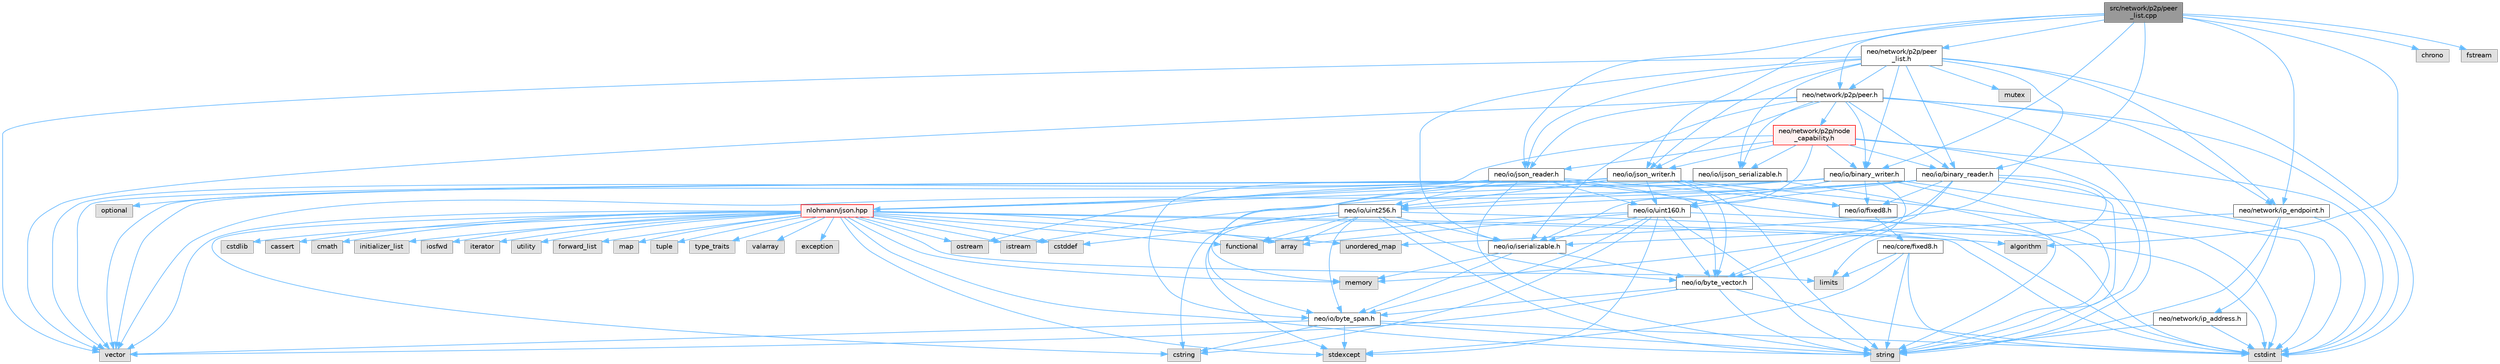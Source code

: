 digraph "src/network/p2p/peer_list.cpp"
{
 // LATEX_PDF_SIZE
  bgcolor="transparent";
  edge [fontname=Helvetica,fontsize=10,labelfontname=Helvetica,labelfontsize=10];
  node [fontname=Helvetica,fontsize=10,shape=box,height=0.2,width=0.4];
  Node1 [id="Node000001",label="src/network/p2p/peer\l_list.cpp",height=0.2,width=0.4,color="gray40", fillcolor="grey60", style="filled", fontcolor="black",tooltip=" "];
  Node1 -> Node2 [id="edge1_Node000001_Node000002",color="steelblue1",style="solid",tooltip=" "];
  Node2 [id="Node000002",label="neo/io/binary_reader.h",height=0.2,width=0.4,color="grey40", fillcolor="white", style="filled",URL="$binary__reader_8h.html",tooltip=" "];
  Node2 -> Node3 [id="edge2_Node000002_Node000003",color="steelblue1",style="solid",tooltip=" "];
  Node3 [id="Node000003",label="neo/io/byte_vector.h",height=0.2,width=0.4,color="grey40", fillcolor="white", style="filled",URL="$io_2byte__vector_8h.html",tooltip=" "];
  Node3 -> Node4 [id="edge3_Node000003_Node000004",color="steelblue1",style="solid",tooltip=" "];
  Node4 [id="Node000004",label="neo/io/byte_span.h",height=0.2,width=0.4,color="grey40", fillcolor="white", style="filled",URL="$io_2byte__span_8h.html",tooltip=" "];
  Node4 -> Node5 [id="edge4_Node000004_Node000005",color="steelblue1",style="solid",tooltip=" "];
  Node5 [id="Node000005",label="cstdint",height=0.2,width=0.4,color="grey60", fillcolor="#E0E0E0", style="filled",tooltip=" "];
  Node4 -> Node6 [id="edge5_Node000004_Node000006",color="steelblue1",style="solid",tooltip=" "];
  Node6 [id="Node000006",label="cstring",height=0.2,width=0.4,color="grey60", fillcolor="#E0E0E0", style="filled",tooltip=" "];
  Node4 -> Node7 [id="edge6_Node000004_Node000007",color="steelblue1",style="solid",tooltip=" "];
  Node7 [id="Node000007",label="stdexcept",height=0.2,width=0.4,color="grey60", fillcolor="#E0E0E0", style="filled",tooltip=" "];
  Node4 -> Node8 [id="edge7_Node000004_Node000008",color="steelblue1",style="solid",tooltip=" "];
  Node8 [id="Node000008",label="string",height=0.2,width=0.4,color="grey60", fillcolor="#E0E0E0", style="filled",tooltip=" "];
  Node4 -> Node9 [id="edge8_Node000004_Node000009",color="steelblue1",style="solid",tooltip=" "];
  Node9 [id="Node000009",label="vector",height=0.2,width=0.4,color="grey60", fillcolor="#E0E0E0", style="filled",tooltip=" "];
  Node3 -> Node5 [id="edge9_Node000003_Node000005",color="steelblue1",style="solid",tooltip=" "];
  Node3 -> Node8 [id="edge10_Node000003_Node000008",color="steelblue1",style="solid",tooltip=" "];
  Node3 -> Node9 [id="edge11_Node000003_Node000009",color="steelblue1",style="solid",tooltip=" "];
  Node2 -> Node10 [id="edge12_Node000002_Node000010",color="steelblue1",style="solid",tooltip=" "];
  Node10 [id="Node000010",label="neo/io/fixed8.h",height=0.2,width=0.4,color="grey40", fillcolor="white", style="filled",URL="$io_2fixed8_8h.html",tooltip=" "];
  Node10 -> Node11 [id="edge13_Node000010_Node000011",color="steelblue1",style="solid",tooltip=" "];
  Node11 [id="Node000011",label="neo/core/fixed8.h",height=0.2,width=0.4,color="grey40", fillcolor="white", style="filled",URL="$core_2fixed8_8h.html",tooltip=" "];
  Node11 -> Node5 [id="edge14_Node000011_Node000005",color="steelblue1",style="solid",tooltip=" "];
  Node11 -> Node12 [id="edge15_Node000011_Node000012",color="steelblue1",style="solid",tooltip=" "];
  Node12 [id="Node000012",label="limits",height=0.2,width=0.4,color="grey60", fillcolor="#E0E0E0", style="filled",tooltip=" "];
  Node11 -> Node7 [id="edge16_Node000011_Node000007",color="steelblue1",style="solid",tooltip=" "];
  Node11 -> Node8 [id="edge17_Node000011_Node000008",color="steelblue1",style="solid",tooltip=" "];
  Node2 -> Node13 [id="edge18_Node000002_Node000013",color="steelblue1",style="solid",tooltip=" "];
  Node13 [id="Node000013",label="neo/io/uint160.h",height=0.2,width=0.4,color="grey40", fillcolor="white", style="filled",URL="$uint160_8h.html",tooltip=" "];
  Node13 -> Node4 [id="edge19_Node000013_Node000004",color="steelblue1",style="solid",tooltip=" "];
  Node13 -> Node3 [id="edge20_Node000013_Node000003",color="steelblue1",style="solid",tooltip=" "];
  Node13 -> Node14 [id="edge21_Node000013_Node000014",color="steelblue1",style="solid",tooltip=" "];
  Node14 [id="Node000014",label="neo/io/iserializable.h",height=0.2,width=0.4,color="grey40", fillcolor="white", style="filled",URL="$iserializable_8h.html",tooltip=" "];
  Node14 -> Node4 [id="edge22_Node000014_Node000004",color="steelblue1",style="solid",tooltip=" "];
  Node14 -> Node3 [id="edge23_Node000014_Node000003",color="steelblue1",style="solid",tooltip=" "];
  Node14 -> Node15 [id="edge24_Node000014_Node000015",color="steelblue1",style="solid",tooltip=" "];
  Node15 [id="Node000015",label="memory",height=0.2,width=0.4,color="grey60", fillcolor="#E0E0E0", style="filled",tooltip=" "];
  Node13 -> Node16 [id="edge25_Node000013_Node000016",color="steelblue1",style="solid",tooltip=" "];
  Node16 [id="Node000016",label="array",height=0.2,width=0.4,color="grey60", fillcolor="#E0E0E0", style="filled",tooltip=" "];
  Node13 -> Node5 [id="edge26_Node000013_Node000005",color="steelblue1",style="solid",tooltip=" "];
  Node13 -> Node6 [id="edge27_Node000013_Node000006",color="steelblue1",style="solid",tooltip=" "];
  Node13 -> Node17 [id="edge28_Node000013_Node000017",color="steelblue1",style="solid",tooltip=" "];
  Node17 [id="Node000017",label="functional",height=0.2,width=0.4,color="grey60", fillcolor="#E0E0E0", style="filled",tooltip=" "];
  Node13 -> Node7 [id="edge29_Node000013_Node000007",color="steelblue1",style="solid",tooltip=" "];
  Node13 -> Node8 [id="edge30_Node000013_Node000008",color="steelblue1",style="solid",tooltip=" "];
  Node2 -> Node18 [id="edge31_Node000002_Node000018",color="steelblue1",style="solid",tooltip=" "];
  Node18 [id="Node000018",label="neo/io/uint256.h",height=0.2,width=0.4,color="grey40", fillcolor="white", style="filled",URL="$uint256_8h.html",tooltip=" "];
  Node18 -> Node4 [id="edge32_Node000018_Node000004",color="steelblue1",style="solid",tooltip=" "];
  Node18 -> Node3 [id="edge33_Node000018_Node000003",color="steelblue1",style="solid",tooltip=" "];
  Node18 -> Node14 [id="edge34_Node000018_Node000014",color="steelblue1",style="solid",tooltip=" "];
  Node18 -> Node16 [id="edge35_Node000018_Node000016",color="steelblue1",style="solid",tooltip=" "];
  Node18 -> Node19 [id="edge36_Node000018_Node000019",color="steelblue1",style="solid",tooltip=" "];
  Node19 [id="Node000019",label="cstddef",height=0.2,width=0.4,color="grey60", fillcolor="#E0E0E0", style="filled",tooltip=" "];
  Node18 -> Node5 [id="edge37_Node000018_Node000005",color="steelblue1",style="solid",tooltip=" "];
  Node18 -> Node6 [id="edge38_Node000018_Node000006",color="steelblue1",style="solid",tooltip=" "];
  Node18 -> Node17 [id="edge39_Node000018_Node000017",color="steelblue1",style="solid",tooltip=" "];
  Node18 -> Node7 [id="edge40_Node000018_Node000007",color="steelblue1",style="solid",tooltip=" "];
  Node18 -> Node8 [id="edge41_Node000018_Node000008",color="steelblue1",style="solid",tooltip=" "];
  Node2 -> Node5 [id="edge42_Node000002_Node000005",color="steelblue1",style="solid",tooltip=" "];
  Node2 -> Node20 [id="edge43_Node000002_Node000020",color="steelblue1",style="solid",tooltip=" "];
  Node20 [id="Node000020",label="istream",height=0.2,width=0.4,color="grey60", fillcolor="#E0E0E0", style="filled",tooltip=" "];
  Node2 -> Node12 [id="edge44_Node000002_Node000012",color="steelblue1",style="solid",tooltip=" "];
  Node2 -> Node15 [id="edge45_Node000002_Node000015",color="steelblue1",style="solid",tooltip=" "];
  Node2 -> Node8 [id="edge46_Node000002_Node000008",color="steelblue1",style="solid",tooltip=" "];
  Node2 -> Node9 [id="edge47_Node000002_Node000009",color="steelblue1",style="solid",tooltip=" "];
  Node1 -> Node21 [id="edge48_Node000001_Node000021",color="steelblue1",style="solid",tooltip=" "];
  Node21 [id="Node000021",label="neo/io/binary_writer.h",height=0.2,width=0.4,color="grey40", fillcolor="white", style="filled",URL="$binary__writer_8h.html",tooltip=" "];
  Node21 -> Node4 [id="edge49_Node000021_Node000004",color="steelblue1",style="solid",tooltip=" "];
  Node21 -> Node3 [id="edge50_Node000021_Node000003",color="steelblue1",style="solid",tooltip=" "];
  Node21 -> Node10 [id="edge51_Node000021_Node000010",color="steelblue1",style="solid",tooltip=" "];
  Node21 -> Node13 [id="edge52_Node000021_Node000013",color="steelblue1",style="solid",tooltip=" "];
  Node21 -> Node18 [id="edge53_Node000021_Node000018",color="steelblue1",style="solid",tooltip=" "];
  Node21 -> Node5 [id="edge54_Node000021_Node000005",color="steelblue1",style="solid",tooltip=" "];
  Node21 -> Node22 [id="edge55_Node000021_Node000022",color="steelblue1",style="solid",tooltip=" "];
  Node22 [id="Node000022",label="ostream",height=0.2,width=0.4,color="grey60", fillcolor="#E0E0E0", style="filled",tooltip=" "];
  Node21 -> Node8 [id="edge56_Node000021_Node000008",color="steelblue1",style="solid",tooltip=" "];
  Node21 -> Node9 [id="edge57_Node000021_Node000009",color="steelblue1",style="solid",tooltip=" "];
  Node1 -> Node23 [id="edge58_Node000001_Node000023",color="steelblue1",style="solid",tooltip=" "];
  Node23 [id="Node000023",label="neo/io/json_reader.h",height=0.2,width=0.4,color="grey40", fillcolor="white", style="filled",URL="$json__reader_8h.html",tooltip=" "];
  Node23 -> Node3 [id="edge59_Node000023_Node000003",color="steelblue1",style="solid",tooltip=" "];
  Node23 -> Node10 [id="edge60_Node000023_Node000010",color="steelblue1",style="solid",tooltip=" "];
  Node23 -> Node13 [id="edge61_Node000023_Node000013",color="steelblue1",style="solid",tooltip=" "];
  Node23 -> Node18 [id="edge62_Node000023_Node000018",color="steelblue1",style="solid",tooltip=" "];
  Node23 -> Node5 [id="edge63_Node000023_Node000005",color="steelblue1",style="solid",tooltip=" "];
  Node23 -> Node15 [id="edge64_Node000023_Node000015",color="steelblue1",style="solid",tooltip=" "];
  Node23 -> Node24 [id="edge65_Node000023_Node000024",color="steelblue1",style="solid",tooltip=" "];
  Node24 [id="Node000024",label="nlohmann/json.hpp",height=0.2,width=0.4,color="red", fillcolor="#FFF0F0", style="filled",URL="$json_8hpp.html",tooltip=" "];
  Node24 -> Node25 [id="edge66_Node000024_Node000025",color="steelblue1",style="solid",tooltip=" "];
  Node25 [id="Node000025",label="algorithm",height=0.2,width=0.4,color="grey60", fillcolor="#E0E0E0", style="filled",tooltip=" "];
  Node24 -> Node19 [id="edge67_Node000024_Node000019",color="steelblue1",style="solid",tooltip=" "];
  Node24 -> Node17 [id="edge68_Node000024_Node000017",color="steelblue1",style="solid",tooltip=" "];
  Node24 -> Node26 [id="edge69_Node000024_Node000026",color="steelblue1",style="solid",tooltip=" "];
  Node26 [id="Node000026",label="initializer_list",height=0.2,width=0.4,color="grey60", fillcolor="#E0E0E0", style="filled",tooltip=" "];
  Node24 -> Node27 [id="edge70_Node000024_Node000027",color="steelblue1",style="solid",tooltip=" "];
  Node27 [id="Node000027",label="iosfwd",height=0.2,width=0.4,color="grey60", fillcolor="#E0E0E0", style="filled",tooltip=" "];
  Node24 -> Node28 [id="edge71_Node000024_Node000028",color="steelblue1",style="solid",tooltip=" "];
  Node28 [id="Node000028",label="iterator",height=0.2,width=0.4,color="grey60", fillcolor="#E0E0E0", style="filled",tooltip=" "];
  Node24 -> Node15 [id="edge72_Node000024_Node000015",color="steelblue1",style="solid",tooltip=" "];
  Node24 -> Node8 [id="edge73_Node000024_Node000008",color="steelblue1",style="solid",tooltip=" "];
  Node24 -> Node29 [id="edge74_Node000024_Node000029",color="steelblue1",style="solid",tooltip=" "];
  Node29 [id="Node000029",label="utility",height=0.2,width=0.4,color="grey60", fillcolor="#E0E0E0", style="filled",tooltip=" "];
  Node24 -> Node9 [id="edge75_Node000024_Node000009",color="steelblue1",style="solid",tooltip=" "];
  Node24 -> Node16 [id="edge76_Node000024_Node000016",color="steelblue1",style="solid",tooltip=" "];
  Node24 -> Node30 [id="edge77_Node000024_Node000030",color="steelblue1",style="solid",tooltip=" "];
  Node30 [id="Node000030",label="forward_list",height=0.2,width=0.4,color="grey60", fillcolor="#E0E0E0", style="filled",tooltip=" "];
  Node24 -> Node31 [id="edge78_Node000024_Node000031",color="steelblue1",style="solid",tooltip=" "];
  Node31 [id="Node000031",label="map",height=0.2,width=0.4,color="grey60", fillcolor="#E0E0E0", style="filled",tooltip=" "];
  Node24 -> Node32 [id="edge79_Node000024_Node000032",color="steelblue1",style="solid",tooltip=" "];
  Node32 [id="Node000032",label="tuple",height=0.2,width=0.4,color="grey60", fillcolor="#E0E0E0", style="filled",tooltip=" "];
  Node24 -> Node33 [id="edge80_Node000024_Node000033",color="steelblue1",style="solid",tooltip=" "];
  Node33 [id="Node000033",label="type_traits",height=0.2,width=0.4,color="grey60", fillcolor="#E0E0E0", style="filled",tooltip=" "];
  Node24 -> Node34 [id="edge81_Node000024_Node000034",color="steelblue1",style="solid",tooltip=" "];
  Node34 [id="Node000034",label="unordered_map",height=0.2,width=0.4,color="grey60", fillcolor="#E0E0E0", style="filled",tooltip=" "];
  Node24 -> Node35 [id="edge82_Node000024_Node000035",color="steelblue1",style="solid",tooltip=" "];
  Node35 [id="Node000035",label="valarray",height=0.2,width=0.4,color="grey60", fillcolor="#E0E0E0", style="filled",tooltip=" "];
  Node24 -> Node36 [id="edge83_Node000024_Node000036",color="steelblue1",style="solid",tooltip=" "];
  Node36 [id="Node000036",label="exception",height=0.2,width=0.4,color="grey60", fillcolor="#E0E0E0", style="filled",tooltip=" "];
  Node24 -> Node7 [id="edge84_Node000024_Node000007",color="steelblue1",style="solid",tooltip=" "];
  Node24 -> Node5 [id="edge85_Node000024_Node000005",color="steelblue1",style="solid",tooltip=" "];
  Node24 -> Node37 [id="edge86_Node000024_Node000037",color="steelblue1",style="solid",tooltip=" "];
  Node37 [id="Node000037",label="cstdlib",height=0.2,width=0.4,color="grey60", fillcolor="#E0E0E0", style="filled",tooltip=" "];
  Node24 -> Node38 [id="edge87_Node000024_Node000038",color="steelblue1",style="solid",tooltip=" "];
  Node38 [id="Node000038",label="cassert",height=0.2,width=0.4,color="grey60", fillcolor="#E0E0E0", style="filled",tooltip=" "];
  Node24 -> Node12 [id="edge88_Node000024_Node000012",color="steelblue1",style="solid",tooltip=" "];
  Node24 -> Node6 [id="edge89_Node000024_Node000006",color="steelblue1",style="solid",tooltip=" "];
  Node24 -> Node39 [id="edge90_Node000024_Node000039",color="steelblue1",style="solid",tooltip=" "];
  Node39 [id="Node000039",label="cmath",height=0.2,width=0.4,color="grey60", fillcolor="#E0E0E0", style="filled",tooltip=" "];
  Node24 -> Node20 [id="edge91_Node000024_Node000020",color="steelblue1",style="solid",tooltip=" "];
  Node24 -> Node22 [id="edge92_Node000024_Node000022",color="steelblue1",style="solid",tooltip=" "];
  Node23 -> Node47 [id="edge93_Node000023_Node000047",color="steelblue1",style="solid",tooltip=" "];
  Node47 [id="Node000047",label="optional",height=0.2,width=0.4,color="grey60", fillcolor="#E0E0E0", style="filled",tooltip=" "];
  Node23 -> Node8 [id="edge94_Node000023_Node000008",color="steelblue1",style="solid",tooltip=" "];
  Node23 -> Node9 [id="edge95_Node000023_Node000009",color="steelblue1",style="solid",tooltip=" "];
  Node1 -> Node48 [id="edge96_Node000001_Node000048",color="steelblue1",style="solid",tooltip=" "];
  Node48 [id="Node000048",label="neo/io/json_writer.h",height=0.2,width=0.4,color="grey40", fillcolor="white", style="filled",URL="$json__writer_8h.html",tooltip=" "];
  Node48 -> Node4 [id="edge97_Node000048_Node000004",color="steelblue1",style="solid",tooltip=" "];
  Node48 -> Node3 [id="edge98_Node000048_Node000003",color="steelblue1",style="solid",tooltip=" "];
  Node48 -> Node10 [id="edge99_Node000048_Node000010",color="steelblue1",style="solid",tooltip=" "];
  Node48 -> Node13 [id="edge100_Node000048_Node000013",color="steelblue1",style="solid",tooltip=" "];
  Node48 -> Node18 [id="edge101_Node000048_Node000018",color="steelblue1",style="solid",tooltip=" "];
  Node48 -> Node5 [id="edge102_Node000048_Node000005",color="steelblue1",style="solid",tooltip=" "];
  Node48 -> Node24 [id="edge103_Node000048_Node000024",color="steelblue1",style="solid",tooltip=" "];
  Node48 -> Node8 [id="edge104_Node000048_Node000008",color="steelblue1",style="solid",tooltip=" "];
  Node48 -> Node9 [id="edge105_Node000048_Node000009",color="steelblue1",style="solid",tooltip=" "];
  Node1 -> Node49 [id="edge106_Node000001_Node000049",color="steelblue1",style="solid",tooltip=" "];
  Node49 [id="Node000049",label="neo/network/ip_endpoint.h",height=0.2,width=0.4,color="grey40", fillcolor="white", style="filled",URL="$ip__endpoint_8h.html",tooltip=" "];
  Node49 -> Node14 [id="edge107_Node000049_Node000014",color="steelblue1",style="solid",tooltip=" "];
  Node49 -> Node50 [id="edge108_Node000049_Node000050",color="steelblue1",style="solid",tooltip=" "];
  Node50 [id="Node000050",label="neo/network/ip_address.h",height=0.2,width=0.4,color="grey40", fillcolor="white", style="filled",URL="$ip__address_8h.html",tooltip=" "];
  Node50 -> Node5 [id="edge109_Node000050_Node000005",color="steelblue1",style="solid",tooltip=" "];
  Node50 -> Node8 [id="edge110_Node000050_Node000008",color="steelblue1",style="solid",tooltip=" "];
  Node49 -> Node5 [id="edge111_Node000049_Node000005",color="steelblue1",style="solid",tooltip=" "];
  Node49 -> Node8 [id="edge112_Node000049_Node000008",color="steelblue1",style="solid",tooltip=" "];
  Node1 -> Node51 [id="edge113_Node000001_Node000051",color="steelblue1",style="solid",tooltip=" "];
  Node51 [id="Node000051",label="neo/network/p2p/peer.h",height=0.2,width=0.4,color="grey40", fillcolor="white", style="filled",URL="$peer_8h.html",tooltip=" "];
  Node51 -> Node2 [id="edge114_Node000051_Node000002",color="steelblue1",style="solid",tooltip=" "];
  Node51 -> Node21 [id="edge115_Node000051_Node000021",color="steelblue1",style="solid",tooltip=" "];
  Node51 -> Node52 [id="edge116_Node000051_Node000052",color="steelblue1",style="solid",tooltip=" "];
  Node52 [id="Node000052",label="neo/io/ijson_serializable.h",height=0.2,width=0.4,color="grey40", fillcolor="white", style="filled",URL="$ijson__serializable_8h.html",tooltip=" "];
  Node52 -> Node24 [id="edge117_Node000052_Node000024",color="steelblue1",style="solid",tooltip=" "];
  Node52 -> Node8 [id="edge118_Node000052_Node000008",color="steelblue1",style="solid",tooltip=" "];
  Node51 -> Node14 [id="edge119_Node000051_Node000014",color="steelblue1",style="solid",tooltip=" "];
  Node51 -> Node23 [id="edge120_Node000051_Node000023",color="steelblue1",style="solid",tooltip=" "];
  Node51 -> Node48 [id="edge121_Node000051_Node000048",color="steelblue1",style="solid",tooltip=" "];
  Node51 -> Node49 [id="edge122_Node000051_Node000049",color="steelblue1",style="solid",tooltip=" "];
  Node51 -> Node53 [id="edge123_Node000051_Node000053",color="steelblue1",style="solid",tooltip=" "];
  Node53 [id="Node000053",label="neo/network/p2p/node\l_capability.h",height=0.2,width=0.4,color="red", fillcolor="#FFF0F0", style="filled",URL="$node__capability_8h.html",tooltip=" "];
  Node53 -> Node2 [id="edge124_Node000053_Node000002",color="steelblue1",style="solid",tooltip=" "];
  Node53 -> Node21 [id="edge125_Node000053_Node000021",color="steelblue1",style="solid",tooltip=" "];
  Node53 -> Node52 [id="edge126_Node000053_Node000052",color="steelblue1",style="solid",tooltip=" "];
  Node53 -> Node14 [id="edge127_Node000053_Node000014",color="steelblue1",style="solid",tooltip=" "];
  Node53 -> Node23 [id="edge128_Node000053_Node000023",color="steelblue1",style="solid",tooltip=" "];
  Node53 -> Node48 [id="edge129_Node000053_Node000048",color="steelblue1",style="solid",tooltip=" "];
  Node53 -> Node5 [id="edge130_Node000053_Node000005",color="steelblue1",style="solid",tooltip=" "];
  Node53 -> Node8 [id="edge131_Node000053_Node000008",color="steelblue1",style="solid",tooltip=" "];
  Node53 -> Node9 [id="edge132_Node000053_Node000009",color="steelblue1",style="solid",tooltip=" "];
  Node51 -> Node5 [id="edge133_Node000051_Node000005",color="steelblue1",style="solid",tooltip=" "];
  Node51 -> Node8 [id="edge134_Node000051_Node000008",color="steelblue1",style="solid",tooltip=" "];
  Node51 -> Node9 [id="edge135_Node000051_Node000009",color="steelblue1",style="solid",tooltip=" "];
  Node1 -> Node55 [id="edge136_Node000001_Node000055",color="steelblue1",style="solid",tooltip=" "];
  Node55 [id="Node000055",label="neo/network/p2p/peer\l_list.h",height=0.2,width=0.4,color="grey40", fillcolor="white", style="filled",URL="$peer__list_8h.html",tooltip=" "];
  Node55 -> Node2 [id="edge137_Node000055_Node000002",color="steelblue1",style="solid",tooltip=" "];
  Node55 -> Node21 [id="edge138_Node000055_Node000021",color="steelblue1",style="solid",tooltip=" "];
  Node55 -> Node52 [id="edge139_Node000055_Node000052",color="steelblue1",style="solid",tooltip=" "];
  Node55 -> Node14 [id="edge140_Node000055_Node000014",color="steelblue1",style="solid",tooltip=" "];
  Node55 -> Node23 [id="edge141_Node000055_Node000023",color="steelblue1",style="solid",tooltip=" "];
  Node55 -> Node48 [id="edge142_Node000055_Node000048",color="steelblue1",style="solid",tooltip=" "];
  Node55 -> Node49 [id="edge143_Node000055_Node000049",color="steelblue1",style="solid",tooltip=" "];
  Node55 -> Node51 [id="edge144_Node000055_Node000051",color="steelblue1",style="solid",tooltip=" "];
  Node55 -> Node5 [id="edge145_Node000055_Node000005",color="steelblue1",style="solid",tooltip=" "];
  Node55 -> Node56 [id="edge146_Node000055_Node000056",color="steelblue1",style="solid",tooltip=" "];
  Node56 [id="Node000056",label="mutex",height=0.2,width=0.4,color="grey60", fillcolor="#E0E0E0", style="filled",tooltip=" "];
  Node55 -> Node34 [id="edge147_Node000055_Node000034",color="steelblue1",style="solid",tooltip=" "];
  Node55 -> Node9 [id="edge148_Node000055_Node000009",color="steelblue1",style="solid",tooltip=" "];
  Node1 -> Node25 [id="edge149_Node000001_Node000025",color="steelblue1",style="solid",tooltip=" "];
  Node1 -> Node57 [id="edge150_Node000001_Node000057",color="steelblue1",style="solid",tooltip=" "];
  Node57 [id="Node000057",label="chrono",height=0.2,width=0.4,color="grey60", fillcolor="#E0E0E0", style="filled",tooltip=" "];
  Node1 -> Node58 [id="edge151_Node000001_Node000058",color="steelblue1",style="solid",tooltip=" "];
  Node58 [id="Node000058",label="fstream",height=0.2,width=0.4,color="grey60", fillcolor="#E0E0E0", style="filled",tooltip=" "];
}
